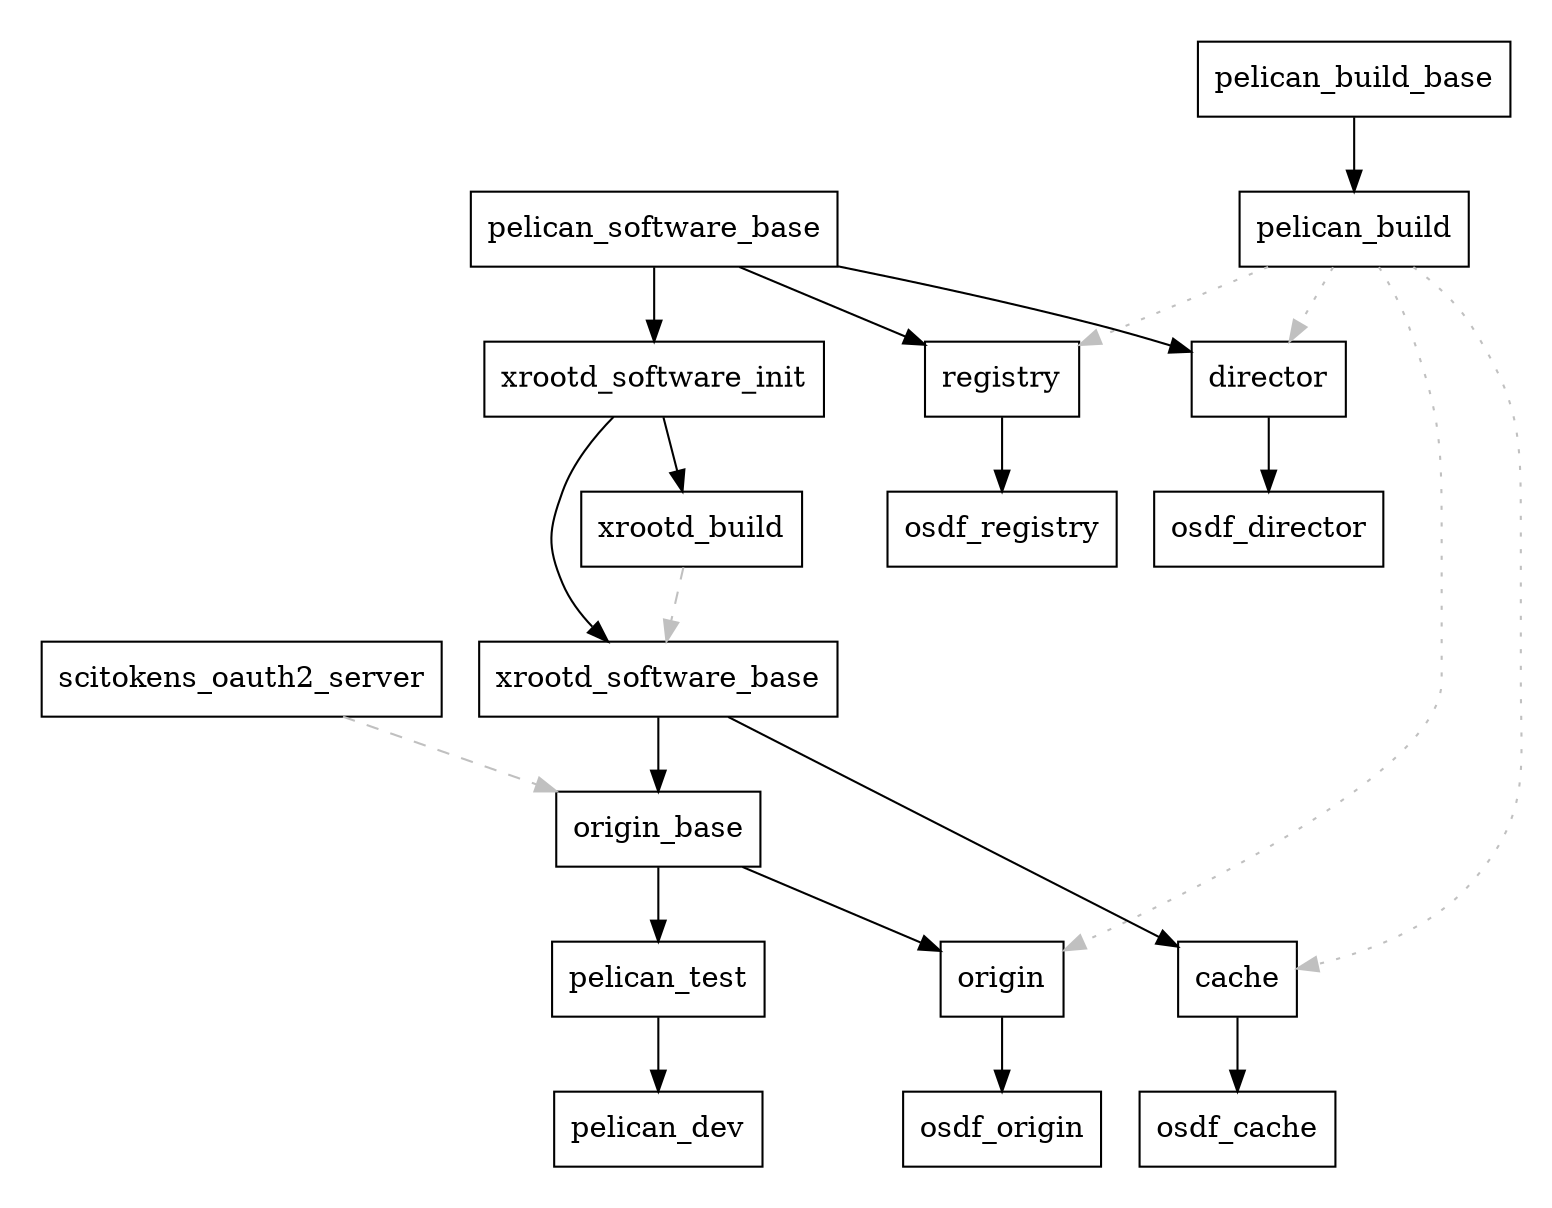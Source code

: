 digraph {

  node [shape=rectangle];

  // Declare this node here so that it floats to a reasonable location in the layout.
  scitokens_oauth2_server;

  // Give the subgraphs generic names because the layout sorts them by name.
  subgraph cluster_0 {
    style=invis;
    pelican_build_base -> pelican_build;
  }

  subgraph cluster_1 {
    style=invis;
    pelican_software_base -> xrootd_software_init -> xrootd_software_base -> origin_base;
    xrootd_software_init -> xrootd_build;
    xrootd_build -> xrootd_software_base [style=dashed,color=gray];
    scitokens_oauth2_server -> origin_base [style=dashed,color=gray];
  }

  subgraph cluster_2 {
    style=invis;
    pelican_software_base -> director -> osdf_director;
    pelican_software_base -> registry -> osdf_registry;
    pelican_build -> director [style=dotted,color=gray];
    pelican_build -> registry [style=dotted,color=gray];
  }

  subgraph cluster_3 {
    style=invis;
    origin_base -> origin -> osdf_origin;
    xrootd_software_base -> cache -> osdf_cache;
    pelican_build -> origin [style=dotted,color=gray];
    pelican_build -> cache [style=dotted,color=gray];
  }

  subgraph cluster_4 {
    style=invis;
    origin_base -> pelican_test -> pelican_dev;
  }
}
